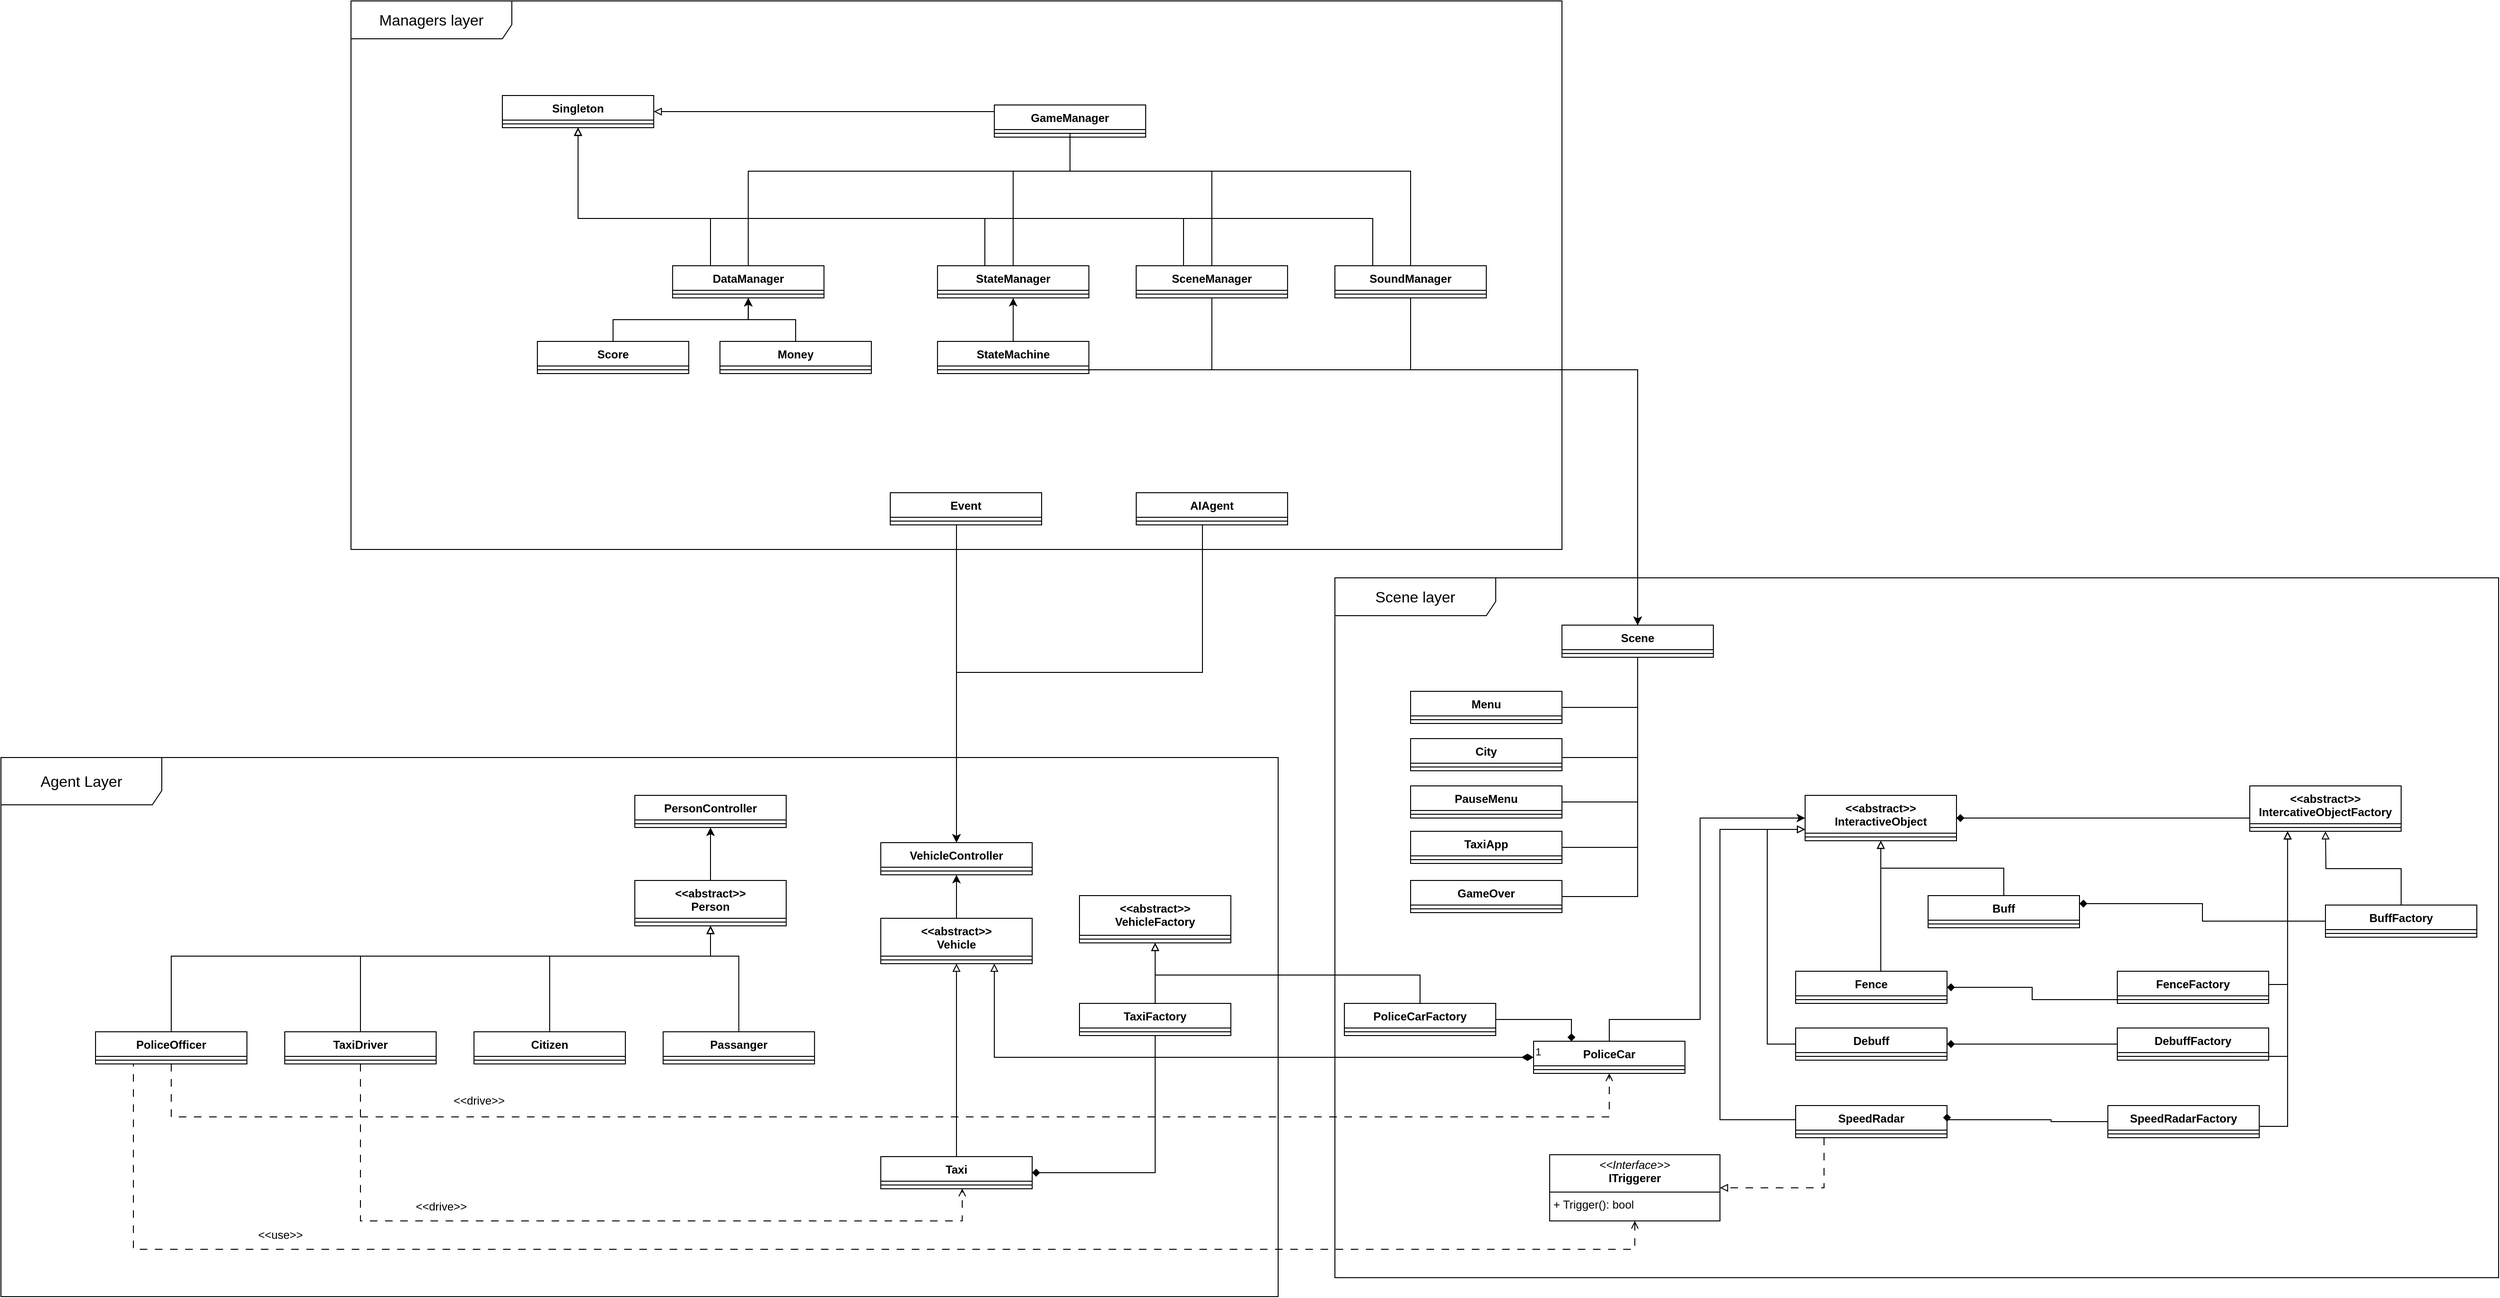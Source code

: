 <mxfile version="24.8.4">
  <diagram name="Página-1" id="sX2INsLQYdRTUH52-1S9">
    <mxGraphModel dx="2937" dy="1819" grid="1" gridSize="10" guides="1" tooltips="1" connect="1" arrows="1" fold="1" page="1" pageScale="1" pageWidth="827" pageHeight="1169" math="0" shadow="0">
      <root>
        <mxCell id="0" />
        <mxCell id="1" parent="0" />
        <mxCell id="YER5WA7dIHrInvIyy_oo-10" style="edgeStyle=orthogonalEdgeStyle;rounded=0;orthogonalLoop=1;jettySize=auto;html=1;entryX=0.5;entryY=1;entryDx=0;entryDy=0;" parent="1" source="YER5WA7dIHrInvIyy_oo-1" target="YER5WA7dIHrInvIyy_oo-6" edge="1">
          <mxGeometry relative="1" as="geometry" />
        </mxCell>
        <mxCell id="YER5WA7dIHrInvIyy_oo-1" value="&lt;div&gt;&amp;lt;&amp;lt;abstract&amp;gt;&amp;gt;&lt;/div&gt;Vehicle" style="swimlane;fontStyle=1;align=center;verticalAlign=top;childLayout=stackLayout;horizontal=1;startSize=40;horizontalStack=0;resizeParent=1;resizeParentMax=0;resizeLast=0;collapsible=1;marginBottom=0;whiteSpace=wrap;html=1;" parent="1" vertex="1">
          <mxGeometry x="-130" y="170" width="160" height="48" as="geometry" />
        </mxCell>
        <mxCell id="YER5WA7dIHrInvIyy_oo-3" value="" style="line;strokeWidth=1;fillColor=none;align=left;verticalAlign=middle;spacingTop=-1;spacingLeft=3;spacingRight=3;rotatable=0;labelPosition=right;points=[];portConstraint=eastwest;strokeColor=inherit;" parent="YER5WA7dIHrInvIyy_oo-1" vertex="1">
          <mxGeometry y="40" width="160" height="8" as="geometry" />
        </mxCell>
        <mxCell id="YER5WA7dIHrInvIyy_oo-6" value="VehicleController" style="swimlane;fontStyle=1;align=center;verticalAlign=top;childLayout=stackLayout;horizontal=1;startSize=26;horizontalStack=0;resizeParent=1;resizeParentMax=0;resizeLast=0;collapsible=1;marginBottom=0;whiteSpace=wrap;html=1;" parent="1" vertex="1">
          <mxGeometry x="-130" y="90" width="160" height="34" as="geometry" />
        </mxCell>
        <mxCell id="YER5WA7dIHrInvIyy_oo-8" value="" style="line;strokeWidth=1;fillColor=none;align=left;verticalAlign=middle;spacingTop=-1;spacingLeft=3;spacingRight=3;rotatable=0;labelPosition=right;points=[];portConstraint=eastwest;strokeColor=inherit;" parent="YER5WA7dIHrInvIyy_oo-6" vertex="1">
          <mxGeometry y="26" width="160" height="8" as="geometry" />
        </mxCell>
        <mxCell id="YER5WA7dIHrInvIyy_oo-94" style="edgeStyle=orthogonalEdgeStyle;rounded=0;orthogonalLoop=1;jettySize=auto;html=1;entryX=0.5;entryY=1;entryDx=0;entryDy=0;endArrow=block;endFill=0;" parent="1" source="YER5WA7dIHrInvIyy_oo-11" target="YER5WA7dIHrInvIyy_oo-1" edge="1">
          <mxGeometry relative="1" as="geometry" />
        </mxCell>
        <mxCell id="YER5WA7dIHrInvIyy_oo-11" value="Taxi" style="swimlane;fontStyle=1;align=center;verticalAlign=top;childLayout=stackLayout;horizontal=1;startSize=26;horizontalStack=0;resizeParent=1;resizeParentMax=0;resizeLast=0;collapsible=1;marginBottom=0;whiteSpace=wrap;html=1;" parent="1" vertex="1">
          <mxGeometry x="-130" y="422" width="160" height="34" as="geometry" />
        </mxCell>
        <mxCell id="YER5WA7dIHrInvIyy_oo-12" value="" style="line;strokeWidth=1;fillColor=none;align=left;verticalAlign=middle;spacingTop=-1;spacingLeft=3;spacingRight=3;rotatable=0;labelPosition=right;points=[];portConstraint=eastwest;strokeColor=inherit;" parent="YER5WA7dIHrInvIyy_oo-11" vertex="1">
          <mxGeometry y="26" width="160" height="8" as="geometry" />
        </mxCell>
        <mxCell id="YER5WA7dIHrInvIyy_oo-29" style="edgeStyle=orthogonalEdgeStyle;rounded=0;orthogonalLoop=1;jettySize=auto;html=1;" parent="1" source="YER5WA7dIHrInvIyy_oo-13" edge="1">
          <mxGeometry relative="1" as="geometry">
            <Array as="points">
              <mxPoint x="736" y="277" />
              <mxPoint x="736" y="64" />
            </Array>
            <mxPoint x="847" y="64" as="targetPoint" />
          </mxGeometry>
        </mxCell>
        <mxCell id="YER5WA7dIHrInvIyy_oo-167" style="edgeStyle=orthogonalEdgeStyle;rounded=0;orthogonalLoop=1;jettySize=auto;html=1;dashed=1;dashPattern=8 8;endArrow=none;endFill=0;entryX=0.25;entryY=1;entryDx=0;entryDy=0;exitX=0.5;exitY=1;exitDx=0;exitDy=0;startArrow=open;startFill=0;" parent="1" source="YER5WA7dIHrInvIyy_oo-165" target="YER5WA7dIHrInvIyy_oo-78" edge="1">
          <mxGeometry relative="1" as="geometry">
            <Array as="points">
              <mxPoint x="667" y="520" />
              <mxPoint x="-920" y="520" />
            </Array>
          </mxGeometry>
        </mxCell>
        <mxCell id="YER5WA7dIHrInvIyy_oo-13" value="PoliceCar" style="swimlane;fontStyle=1;align=center;verticalAlign=top;childLayout=stackLayout;horizontal=1;startSize=26;horizontalStack=0;resizeParent=1;resizeParentMax=0;resizeLast=0;collapsible=1;marginBottom=0;whiteSpace=wrap;html=1;" parent="1" vertex="1">
          <mxGeometry x="560" y="300" width="160" height="34" as="geometry" />
        </mxCell>
        <mxCell id="YER5WA7dIHrInvIyy_oo-14" value="" style="line;strokeWidth=1;fillColor=none;align=left;verticalAlign=middle;spacingTop=-1;spacingLeft=3;spacingRight=3;rotatable=0;labelPosition=right;points=[];portConstraint=eastwest;strokeColor=inherit;" parent="YER5WA7dIHrInvIyy_oo-13" vertex="1">
          <mxGeometry y="26" width="160" height="8" as="geometry" />
        </mxCell>
        <mxCell id="YER5WA7dIHrInvIyy_oo-27" style="edgeStyle=orthogonalEdgeStyle;rounded=0;orthogonalLoop=1;jettySize=auto;html=1;entryX=0.5;entryY=1;entryDx=0;entryDy=0;endArrow=block;endFill=0;" parent="1" source="YER5WA7dIHrInvIyy_oo-17" target="YER5WA7dIHrInvIyy_oo-21" edge="1">
          <mxGeometry relative="1" as="geometry">
            <mxPoint x="757.0" y="180" as="targetPoint" />
            <Array as="points">
              <mxPoint x="927" y="190" />
              <mxPoint x="927" y="190" />
            </Array>
          </mxGeometry>
        </mxCell>
        <mxCell id="YER5WA7dIHrInvIyy_oo-17" value="Fence" style="swimlane;fontStyle=1;align=center;verticalAlign=top;childLayout=stackLayout;horizontal=1;startSize=26;horizontalStack=0;resizeParent=1;resizeParentMax=0;resizeLast=0;collapsible=1;marginBottom=0;whiteSpace=wrap;html=1;" parent="1" vertex="1">
          <mxGeometry x="837" y="226" width="160" height="34" as="geometry" />
        </mxCell>
        <mxCell id="YER5WA7dIHrInvIyy_oo-18" value="" style="line;strokeWidth=1;fillColor=none;align=left;verticalAlign=middle;spacingTop=-1;spacingLeft=3;spacingRight=3;rotatable=0;labelPosition=right;points=[];portConstraint=eastwest;strokeColor=inherit;" parent="YER5WA7dIHrInvIyy_oo-17" vertex="1">
          <mxGeometry y="26" width="160" height="8" as="geometry" />
        </mxCell>
        <mxCell id="YER5WA7dIHrInvIyy_oo-28" style="edgeStyle=orthogonalEdgeStyle;rounded=0;orthogonalLoop=1;jettySize=auto;html=1;endArrow=block;endFill=0;entryX=0;entryY=0.75;entryDx=0;entryDy=0;" parent="1" source="YER5WA7dIHrInvIyy_oo-19" edge="1" target="YER5WA7dIHrInvIyy_oo-21">
          <mxGeometry relative="1" as="geometry">
            <mxPoint x="757" y="186" as="targetPoint" />
            <Array as="points">
              <mxPoint x="807" y="303" />
              <mxPoint x="807" y="76" />
            </Array>
          </mxGeometry>
        </mxCell>
        <mxCell id="YER5WA7dIHrInvIyy_oo-19" value="Debuff" style="swimlane;fontStyle=1;align=center;verticalAlign=top;childLayout=stackLayout;horizontal=1;startSize=26;horizontalStack=0;resizeParent=1;resizeParentMax=0;resizeLast=0;collapsible=1;marginBottom=0;whiteSpace=wrap;html=1;" parent="1" vertex="1">
          <mxGeometry x="837" y="286" width="160" height="34" as="geometry" />
        </mxCell>
        <mxCell id="YER5WA7dIHrInvIyy_oo-20" value="" style="line;strokeWidth=1;fillColor=none;align=left;verticalAlign=middle;spacingTop=-1;spacingLeft=3;spacingRight=3;rotatable=0;labelPosition=right;points=[];portConstraint=eastwest;strokeColor=inherit;" parent="YER5WA7dIHrInvIyy_oo-19" vertex="1">
          <mxGeometry y="26" width="160" height="8" as="geometry" />
        </mxCell>
        <mxCell id="YER5WA7dIHrInvIyy_oo-21" value="&lt;div&gt;&amp;lt;&amp;lt;abstract&amp;gt;&amp;gt;&lt;/div&gt;InteractiveObject" style="swimlane;fontStyle=1;align=center;verticalAlign=top;childLayout=stackLayout;horizontal=1;startSize=40;horizontalStack=0;resizeParent=1;resizeParentMax=0;resizeLast=0;collapsible=1;marginBottom=0;whiteSpace=wrap;html=1;" parent="1" vertex="1">
          <mxGeometry x="847" y="40" width="160" height="48" as="geometry" />
        </mxCell>
        <mxCell id="YER5WA7dIHrInvIyy_oo-22" value="" style="line;strokeWidth=1;fillColor=none;align=left;verticalAlign=middle;spacingTop=-1;spacingLeft=3;spacingRight=3;rotatable=0;labelPosition=right;points=[];portConstraint=eastwest;strokeColor=inherit;" parent="YER5WA7dIHrInvIyy_oo-21" vertex="1">
          <mxGeometry y="40" width="160" height="8" as="geometry" />
        </mxCell>
        <mxCell id="YER5WA7dIHrInvIyy_oo-26" style="edgeStyle=orthogonalEdgeStyle;rounded=0;orthogonalLoop=1;jettySize=auto;html=1;entryX=0.5;entryY=1;entryDx=0;entryDy=0;endArrow=block;endFill=0;" parent="1" source="YER5WA7dIHrInvIyy_oo-23" target="YER5WA7dIHrInvIyy_oo-21" edge="1">
          <mxGeometry relative="1" as="geometry" />
        </mxCell>
        <mxCell id="YER5WA7dIHrInvIyy_oo-23" value="Buff" style="swimlane;fontStyle=1;align=center;verticalAlign=top;childLayout=stackLayout;horizontal=1;startSize=26;horizontalStack=0;resizeParent=1;resizeParentMax=0;resizeLast=0;collapsible=1;marginBottom=0;whiteSpace=wrap;html=1;" parent="1" vertex="1">
          <mxGeometry x="977" y="146" width="160" height="34" as="geometry" />
        </mxCell>
        <mxCell id="YER5WA7dIHrInvIyy_oo-24" value="" style="line;strokeWidth=1;fillColor=none;align=left;verticalAlign=middle;spacingTop=-1;spacingLeft=3;spacingRight=3;rotatable=0;labelPosition=right;points=[];portConstraint=eastwest;strokeColor=inherit;" parent="YER5WA7dIHrInvIyy_oo-23" vertex="1">
          <mxGeometry y="26" width="160" height="8" as="geometry" />
        </mxCell>
        <mxCell id="YER5WA7dIHrInvIyy_oo-34" style="edgeStyle=orthogonalEdgeStyle;rounded=0;orthogonalLoop=1;jettySize=auto;html=1;entryX=0;entryY=0.75;entryDx=0;entryDy=0;endArrow=block;endFill=0;" parent="1" source="YER5WA7dIHrInvIyy_oo-32" target="YER5WA7dIHrInvIyy_oo-21" edge="1">
          <mxGeometry relative="1" as="geometry">
            <Array as="points">
              <mxPoint x="757" y="383" />
              <mxPoint x="757" y="76" />
            </Array>
            <mxPoint x="757.0" y="180" as="targetPoint" />
          </mxGeometry>
        </mxCell>
        <mxCell id="YER5WA7dIHrInvIyy_oo-166" style="edgeStyle=orthogonalEdgeStyle;rounded=0;orthogonalLoop=1;jettySize=auto;html=1;entryX=1;entryY=0.5;entryDx=0;entryDy=0;endArrow=block;endFill=0;dashed=1;dashPattern=8 8;" parent="1" source="YER5WA7dIHrInvIyy_oo-32" target="YER5WA7dIHrInvIyy_oo-165" edge="1">
          <mxGeometry relative="1" as="geometry">
            <Array as="points">
              <mxPoint x="867" y="455" />
            </Array>
          </mxGeometry>
        </mxCell>
        <mxCell id="YER5WA7dIHrInvIyy_oo-32" value="SpeedRadar" style="swimlane;fontStyle=1;align=center;verticalAlign=top;childLayout=stackLayout;horizontal=1;startSize=26;horizontalStack=0;resizeParent=1;resizeParentMax=0;resizeLast=0;collapsible=1;marginBottom=0;whiteSpace=wrap;html=1;" parent="1" vertex="1">
          <mxGeometry x="837" y="368" width="160" height="34" as="geometry" />
        </mxCell>
        <mxCell id="YER5WA7dIHrInvIyy_oo-33" value="" style="line;strokeWidth=1;fillColor=none;align=left;verticalAlign=middle;spacingTop=-1;spacingLeft=3;spacingRight=3;rotatable=0;labelPosition=right;points=[];portConstraint=eastwest;strokeColor=inherit;" parent="YER5WA7dIHrInvIyy_oo-32" vertex="1">
          <mxGeometry y="26" width="160" height="8" as="geometry" />
        </mxCell>
        <mxCell id="YER5WA7dIHrInvIyy_oo-39" value="&lt;div&gt;&amp;lt;&amp;lt;abstract&amp;gt;&amp;gt;&lt;/div&gt;IntercativeObjectFactory" style="swimlane;fontStyle=1;align=center;verticalAlign=top;childLayout=stackLayout;horizontal=1;startSize=40;horizontalStack=0;resizeParent=1;resizeParentMax=0;resizeLast=0;collapsible=1;marginBottom=0;whiteSpace=wrap;html=1;" parent="1" vertex="1">
          <mxGeometry x="1317" y="30" width="160" height="48" as="geometry" />
        </mxCell>
        <mxCell id="YER5WA7dIHrInvIyy_oo-40" value="" style="line;strokeWidth=1;fillColor=none;align=left;verticalAlign=middle;spacingTop=-1;spacingLeft=3;spacingRight=3;rotatable=0;labelPosition=right;points=[];portConstraint=eastwest;strokeColor=inherit;" parent="YER5WA7dIHrInvIyy_oo-39" vertex="1">
          <mxGeometry y="40" width="160" height="8" as="geometry" />
        </mxCell>
        <mxCell id="YER5WA7dIHrInvIyy_oo-57" style="edgeStyle=orthogonalEdgeStyle;rounded=0;orthogonalLoop=1;jettySize=auto;html=1;entryX=0.25;entryY=1;entryDx=0;entryDy=0;endArrow=block;endFill=0;" parent="1" source="YER5WA7dIHrInvIyy_oo-45" target="YER5WA7dIHrInvIyy_oo-39" edge="1">
          <mxGeometry relative="1" as="geometry">
            <Array as="points">
              <mxPoint x="1357" y="240" />
            </Array>
            <mxPoint x="1237" y="224" as="targetPoint" />
          </mxGeometry>
        </mxCell>
        <mxCell id="YER5WA7dIHrInvIyy_oo-45" value="FenceFactory" style="swimlane;fontStyle=1;align=center;verticalAlign=top;childLayout=stackLayout;horizontal=1;startSize=26;horizontalStack=0;resizeParent=1;resizeParentMax=0;resizeLast=0;collapsible=1;marginBottom=0;whiteSpace=wrap;html=1;" parent="1" vertex="1">
          <mxGeometry x="1177" y="226" width="160" height="34" as="geometry" />
        </mxCell>
        <mxCell id="YER5WA7dIHrInvIyy_oo-46" value="" style="line;strokeWidth=1;fillColor=none;align=left;verticalAlign=middle;spacingTop=-1;spacingLeft=3;spacingRight=3;rotatable=0;labelPosition=right;points=[];portConstraint=eastwest;strokeColor=inherit;" parent="YER5WA7dIHrInvIyy_oo-45" vertex="1">
          <mxGeometry y="26" width="160" height="8" as="geometry" />
        </mxCell>
        <mxCell id="YER5WA7dIHrInvIyy_oo-65" style="edgeStyle=orthogonalEdgeStyle;rounded=0;orthogonalLoop=1;jettySize=auto;html=1;entryX=1;entryY=0.5;entryDx=0;entryDy=0;endArrow=diamond;endFill=1;" parent="1" source="YER5WA7dIHrInvIyy_oo-48" target="YER5WA7dIHrInvIyy_oo-19" edge="1">
          <mxGeometry relative="1" as="geometry" />
        </mxCell>
        <mxCell id="YER5WA7dIHrInvIyy_oo-48" value="DebuffFactory" style="swimlane;fontStyle=1;align=center;verticalAlign=top;childLayout=stackLayout;horizontal=1;startSize=26;horizontalStack=0;resizeParent=1;resizeParentMax=0;resizeLast=0;collapsible=1;marginBottom=0;whiteSpace=wrap;html=1;" parent="1" vertex="1">
          <mxGeometry x="1177" y="286" width="160" height="34" as="geometry" />
        </mxCell>
        <mxCell id="YER5WA7dIHrInvIyy_oo-49" value="" style="line;strokeWidth=1;fillColor=none;align=left;verticalAlign=middle;spacingTop=-1;spacingLeft=3;spacingRight=3;rotatable=0;labelPosition=right;points=[];portConstraint=eastwest;strokeColor=inherit;" parent="YER5WA7dIHrInvIyy_oo-48" vertex="1">
          <mxGeometry y="26" width="160" height="8" as="geometry" />
        </mxCell>
        <mxCell id="YER5WA7dIHrInvIyy_oo-50" style="edgeStyle=orthogonalEdgeStyle;rounded=0;orthogonalLoop=1;jettySize=auto;html=1;endArrow=block;endFill=0;" parent="1" source="YER5WA7dIHrInvIyy_oo-51" edge="1">
          <mxGeometry relative="1" as="geometry">
            <mxPoint x="1397" y="78" as="targetPoint" />
          </mxGeometry>
        </mxCell>
        <mxCell id="YER5WA7dIHrInvIyy_oo-67" style="edgeStyle=orthogonalEdgeStyle;rounded=0;orthogonalLoop=1;jettySize=auto;html=1;entryX=1;entryY=0.25;entryDx=0;entryDy=0;endArrow=diamond;endFill=1;" parent="1" source="YER5WA7dIHrInvIyy_oo-51" target="YER5WA7dIHrInvIyy_oo-23" edge="1">
          <mxGeometry relative="1" as="geometry" />
        </mxCell>
        <mxCell id="YER5WA7dIHrInvIyy_oo-51" value="BuffFactory" style="swimlane;fontStyle=1;align=center;verticalAlign=top;childLayout=stackLayout;horizontal=1;startSize=26;horizontalStack=0;resizeParent=1;resizeParentMax=0;resizeLast=0;collapsible=1;marginBottom=0;whiteSpace=wrap;html=1;" parent="1" vertex="1">
          <mxGeometry x="1397" y="156" width="160" height="34" as="geometry" />
        </mxCell>
        <mxCell id="YER5WA7dIHrInvIyy_oo-52" value="" style="line;strokeWidth=1;fillColor=none;align=left;verticalAlign=middle;spacingTop=-1;spacingLeft=3;spacingRight=3;rotatable=0;labelPosition=right;points=[];portConstraint=eastwest;strokeColor=inherit;" parent="YER5WA7dIHrInvIyy_oo-51" vertex="1">
          <mxGeometry y="26" width="160" height="8" as="geometry" />
        </mxCell>
        <mxCell id="YER5WA7dIHrInvIyy_oo-59" style="edgeStyle=orthogonalEdgeStyle;rounded=0;orthogonalLoop=1;jettySize=auto;html=1;endArrow=block;endFill=0;entryX=0.25;entryY=1;entryDx=0;entryDy=0;" parent="1" source="YER5WA7dIHrInvIyy_oo-54" edge="1" target="YER5WA7dIHrInvIyy_oo-39">
          <mxGeometry relative="1" as="geometry">
            <mxPoint x="1237" y="224" as="targetPoint" />
            <Array as="points">
              <mxPoint x="1357" y="390" />
            </Array>
          </mxGeometry>
        </mxCell>
        <mxCell id="YER5WA7dIHrInvIyy_oo-66" style="edgeStyle=orthogonalEdgeStyle;rounded=0;orthogonalLoop=1;jettySize=auto;html=1;entryX=1;entryY=0.5;entryDx=0;entryDy=0;endArrow=diamond;endFill=1;" parent="1" source="YER5WA7dIHrInvIyy_oo-54" target="YER5WA7dIHrInvIyy_oo-32" edge="1">
          <mxGeometry relative="1" as="geometry">
            <Array as="points">
              <mxPoint x="1107" y="385" />
              <mxPoint x="1107" y="383" />
              <mxPoint x="997" y="383" />
            </Array>
          </mxGeometry>
        </mxCell>
        <mxCell id="YER5WA7dIHrInvIyy_oo-54" value="SpeedRadarFactory" style="swimlane;fontStyle=1;align=center;verticalAlign=top;childLayout=stackLayout;horizontal=1;startSize=26;horizontalStack=0;resizeParent=1;resizeParentMax=0;resizeLast=0;collapsible=1;marginBottom=0;whiteSpace=wrap;html=1;" parent="1" vertex="1">
          <mxGeometry x="1167" y="368" width="160" height="34" as="geometry" />
        </mxCell>
        <mxCell id="YER5WA7dIHrInvIyy_oo-55" value="" style="line;strokeWidth=1;fillColor=none;align=left;verticalAlign=middle;spacingTop=-1;spacingLeft=3;spacingRight=3;rotatable=0;labelPosition=right;points=[];portConstraint=eastwest;strokeColor=inherit;" parent="YER5WA7dIHrInvIyy_oo-54" vertex="1">
          <mxGeometry y="26" width="160" height="8" as="geometry" />
        </mxCell>
        <mxCell id="YER5WA7dIHrInvIyy_oo-58" style="edgeStyle=orthogonalEdgeStyle;rounded=0;orthogonalLoop=1;jettySize=auto;html=1;entryX=0.25;entryY=1;entryDx=0;entryDy=0;endArrow=block;endFill=0;" parent="1" source="YER5WA7dIHrInvIyy_oo-49" target="YER5WA7dIHrInvIyy_oo-39" edge="1">
          <mxGeometry relative="1" as="geometry">
            <mxPoint x="1237" y="224" as="targetPoint" />
          </mxGeometry>
        </mxCell>
        <mxCell id="cd9szdN0bI_jMPSoA16H-6" style="edgeStyle=orthogonalEdgeStyle;rounded=0;orthogonalLoop=1;jettySize=auto;html=1;entryX=0.5;entryY=1;entryDx=0;entryDy=0;endArrow=block;endFill=0;" edge="1" parent="1" source="YER5WA7dIHrInvIyy_oo-61" target="cd9szdN0bI_jMPSoA16H-1">
          <mxGeometry relative="1" as="geometry">
            <Array as="points">
              <mxPoint x="440" y="230" />
              <mxPoint x="160" y="230" />
            </Array>
          </mxGeometry>
        </mxCell>
        <mxCell id="cd9szdN0bI_jMPSoA16H-8" style="edgeStyle=orthogonalEdgeStyle;rounded=0;orthogonalLoop=1;jettySize=auto;html=1;exitX=1;exitY=0.5;exitDx=0;exitDy=0;entryX=0.25;entryY=0;entryDx=0;entryDy=0;endArrow=diamond;endFill=1;" edge="1" parent="1" source="YER5WA7dIHrInvIyy_oo-61" target="YER5WA7dIHrInvIyy_oo-13">
          <mxGeometry relative="1" as="geometry" />
        </mxCell>
        <mxCell id="YER5WA7dIHrInvIyy_oo-61" value="PoliceCarFactory" style="swimlane;fontStyle=1;align=center;verticalAlign=top;childLayout=stackLayout;horizontal=1;startSize=26;horizontalStack=0;resizeParent=1;resizeParentMax=0;resizeLast=0;collapsible=1;marginBottom=0;whiteSpace=wrap;html=1;" parent="1" vertex="1">
          <mxGeometry x="360" y="260" width="160" height="34" as="geometry" />
        </mxCell>
        <mxCell id="YER5WA7dIHrInvIyy_oo-62" value="" style="line;strokeWidth=1;fillColor=none;align=left;verticalAlign=middle;spacingTop=-1;spacingLeft=3;spacingRight=3;rotatable=0;labelPosition=right;points=[];portConstraint=eastwest;strokeColor=inherit;" parent="YER5WA7dIHrInvIyy_oo-61" vertex="1">
          <mxGeometry y="26" width="160" height="8" as="geometry" />
        </mxCell>
        <mxCell id="YER5WA7dIHrInvIyy_oo-64" style="edgeStyle=orthogonalEdgeStyle;rounded=0;orthogonalLoop=1;jettySize=auto;html=1;entryX=1;entryY=0.5;entryDx=0;entryDy=0;endArrow=diamond;endFill=1;" parent="1" source="YER5WA7dIHrInvIyy_oo-46" target="YER5WA7dIHrInvIyy_oo-17" edge="1">
          <mxGeometry relative="1" as="geometry" />
        </mxCell>
        <mxCell id="YER5WA7dIHrInvIyy_oo-68" style="edgeStyle=orthogonalEdgeStyle;rounded=0;orthogonalLoop=1;jettySize=auto;html=1;entryX=1;entryY=0.5;entryDx=0;entryDy=0;endArrow=diamond;endFill=1;exitX=0;exitY=0.75;exitDx=0;exitDy=0;" parent="1" source="YER5WA7dIHrInvIyy_oo-39" target="YER5WA7dIHrInvIyy_oo-21" edge="1">
          <mxGeometry relative="1" as="geometry">
            <Array as="points">
              <mxPoint x="1317" y="64" />
            </Array>
          </mxGeometry>
        </mxCell>
        <mxCell id="YER5WA7dIHrInvIyy_oo-69" value="Scene" style="swimlane;fontStyle=1;align=center;verticalAlign=top;childLayout=stackLayout;horizontal=1;startSize=26;horizontalStack=0;resizeParent=1;resizeParentMax=0;resizeLast=0;collapsible=1;marginBottom=0;whiteSpace=wrap;html=1;" parent="1" vertex="1">
          <mxGeometry x="590" y="-140" width="160" height="34" as="geometry" />
        </mxCell>
        <mxCell id="YER5WA7dIHrInvIyy_oo-70" value="" style="line;strokeWidth=1;fillColor=none;align=left;verticalAlign=middle;spacingTop=-1;spacingLeft=3;spacingRight=3;rotatable=0;labelPosition=right;points=[];portConstraint=eastwest;strokeColor=inherit;" parent="YER5WA7dIHrInvIyy_oo-69" vertex="1">
          <mxGeometry y="26" width="160" height="8" as="geometry" />
        </mxCell>
        <mxCell id="YER5WA7dIHrInvIyy_oo-71" style="edgeStyle=orthogonalEdgeStyle;rounded=0;orthogonalLoop=1;jettySize=auto;html=1;entryX=0.5;entryY=1;entryDx=0;entryDy=0;" parent="1" source="YER5WA7dIHrInvIyy_oo-72" target="YER5WA7dIHrInvIyy_oo-74" edge="1">
          <mxGeometry relative="1" as="geometry" />
        </mxCell>
        <mxCell id="YER5WA7dIHrInvIyy_oo-72" value="&lt;div&gt;&amp;lt;&amp;lt;abstract&amp;gt;&amp;gt;&lt;/div&gt;Person" style="swimlane;fontStyle=1;align=center;verticalAlign=top;childLayout=stackLayout;horizontal=1;startSize=40;horizontalStack=0;resizeParent=1;resizeParentMax=0;resizeLast=0;collapsible=1;marginBottom=0;whiteSpace=wrap;html=1;" parent="1" vertex="1">
          <mxGeometry x="-390" y="130" width="160" height="48" as="geometry" />
        </mxCell>
        <mxCell id="YER5WA7dIHrInvIyy_oo-73" value="" style="line;strokeWidth=1;fillColor=none;align=left;verticalAlign=middle;spacingTop=-1;spacingLeft=3;spacingRight=3;rotatable=0;labelPosition=right;points=[];portConstraint=eastwest;strokeColor=inherit;" parent="YER5WA7dIHrInvIyy_oo-72" vertex="1">
          <mxGeometry y="40" width="160" height="8" as="geometry" />
        </mxCell>
        <mxCell id="YER5WA7dIHrInvIyy_oo-74" value="PersonController" style="swimlane;fontStyle=1;align=center;verticalAlign=top;childLayout=stackLayout;horizontal=1;startSize=26;horizontalStack=0;resizeParent=1;resizeParentMax=0;resizeLast=0;collapsible=1;marginBottom=0;whiteSpace=wrap;html=1;" parent="1" vertex="1">
          <mxGeometry x="-390" y="40" width="160" height="34" as="geometry" />
        </mxCell>
        <mxCell id="YER5WA7dIHrInvIyy_oo-75" value="" style="line;strokeWidth=1;fillColor=none;align=left;verticalAlign=middle;spacingTop=-1;spacingLeft=3;spacingRight=3;rotatable=0;labelPosition=right;points=[];portConstraint=eastwest;strokeColor=inherit;" parent="YER5WA7dIHrInvIyy_oo-74" vertex="1">
          <mxGeometry y="26" width="160" height="8" as="geometry" />
        </mxCell>
        <mxCell id="YER5WA7dIHrInvIyy_oo-77" style="edgeStyle=orthogonalEdgeStyle;rounded=0;orthogonalLoop=1;jettySize=auto;html=1;entryX=0.5;entryY=1;entryDx=0;entryDy=0;endArrow=block;endFill=0;" parent="1" source="YER5WA7dIHrInvIyy_oo-78" target="YER5WA7dIHrInvIyy_oo-72" edge="1">
          <mxGeometry relative="1" as="geometry">
            <Array as="points">
              <mxPoint x="-880" y="210" />
              <mxPoint x="-310" y="210" />
            </Array>
          </mxGeometry>
        </mxCell>
        <mxCell id="YER5WA7dIHrInvIyy_oo-91" style="edgeStyle=orthogonalEdgeStyle;rounded=0;orthogonalLoop=1;jettySize=auto;html=1;entryX=0.5;entryY=1;entryDx=0;entryDy=0;dashed=1;dashPattern=8 8;endArrow=open;endFill=0;" parent="1" source="YER5WA7dIHrInvIyy_oo-78" target="YER5WA7dIHrInvIyy_oo-13" edge="1">
          <mxGeometry relative="1" as="geometry">
            <Array as="points">
              <mxPoint x="-710" y="380" />
              <mxPoint x="500" y="380" />
            </Array>
          </mxGeometry>
        </mxCell>
        <mxCell id="YER5WA7dIHrInvIyy_oo-78" value="PoliceOfficer" style="swimlane;fontStyle=1;align=center;verticalAlign=top;childLayout=stackLayout;horizontal=1;startSize=26;horizontalStack=0;resizeParent=1;resizeParentMax=0;resizeLast=0;collapsible=1;marginBottom=0;whiteSpace=wrap;html=1;" parent="1" vertex="1">
          <mxGeometry x="-960" y="290" width="160" height="34" as="geometry" />
        </mxCell>
        <mxCell id="YER5WA7dIHrInvIyy_oo-79" value="" style="line;strokeWidth=1;fillColor=none;align=left;verticalAlign=middle;spacingTop=-1;spacingLeft=3;spacingRight=3;rotatable=0;labelPosition=right;points=[];portConstraint=eastwest;strokeColor=inherit;" parent="YER5WA7dIHrInvIyy_oo-78" vertex="1">
          <mxGeometry y="26" width="160" height="8" as="geometry" />
        </mxCell>
        <mxCell id="YER5WA7dIHrInvIyy_oo-86" style="edgeStyle=orthogonalEdgeStyle;rounded=0;orthogonalLoop=1;jettySize=auto;html=1;entryX=0.5;entryY=1;entryDx=0;entryDy=0;endArrow=block;endFill=0;" parent="1" source="YER5WA7dIHrInvIyy_oo-80" target="YER5WA7dIHrInvIyy_oo-72" edge="1">
          <mxGeometry relative="1" as="geometry">
            <Array as="points">
              <mxPoint x="-680" y="210" />
              <mxPoint x="-310" y="210" />
            </Array>
          </mxGeometry>
        </mxCell>
        <mxCell id="YER5WA7dIHrInvIyy_oo-80" value="TaxiDriver" style="swimlane;fontStyle=1;align=center;verticalAlign=top;childLayout=stackLayout;horizontal=1;startSize=26;horizontalStack=0;resizeParent=1;resizeParentMax=0;resizeLast=0;collapsible=1;marginBottom=0;whiteSpace=wrap;html=1;" parent="1" vertex="1">
          <mxGeometry x="-760" y="290" width="160" height="34" as="geometry" />
        </mxCell>
        <mxCell id="YER5WA7dIHrInvIyy_oo-81" value="" style="line;strokeWidth=1;fillColor=none;align=left;verticalAlign=middle;spacingTop=-1;spacingLeft=3;spacingRight=3;rotatable=0;labelPosition=right;points=[];portConstraint=eastwest;strokeColor=inherit;" parent="YER5WA7dIHrInvIyy_oo-80" vertex="1">
          <mxGeometry y="26" width="160" height="8" as="geometry" />
        </mxCell>
        <mxCell id="YER5WA7dIHrInvIyy_oo-87" style="edgeStyle=orthogonalEdgeStyle;rounded=0;orthogonalLoop=1;jettySize=auto;html=1;entryX=0.5;entryY=1;entryDx=0;entryDy=0;endArrow=block;endFill=0;" parent="1" source="YER5WA7dIHrInvIyy_oo-82" target="YER5WA7dIHrInvIyy_oo-72" edge="1">
          <mxGeometry relative="1" as="geometry">
            <mxPoint x="-330" y="210" as="targetPoint" />
            <Array as="points">
              <mxPoint x="-480" y="210" />
              <mxPoint x="-310" y="210" />
            </Array>
          </mxGeometry>
        </mxCell>
        <mxCell id="YER5WA7dIHrInvIyy_oo-82" value="Citizen" style="swimlane;fontStyle=1;align=center;verticalAlign=top;childLayout=stackLayout;horizontal=1;startSize=26;horizontalStack=0;resizeParent=1;resizeParentMax=0;resizeLast=0;collapsible=1;marginBottom=0;whiteSpace=wrap;html=1;" parent="1" vertex="1">
          <mxGeometry x="-560" y="290" width="160" height="34" as="geometry" />
        </mxCell>
        <mxCell id="YER5WA7dIHrInvIyy_oo-83" value="" style="line;strokeWidth=1;fillColor=none;align=left;verticalAlign=middle;spacingTop=-1;spacingLeft=3;spacingRight=3;rotatable=0;labelPosition=right;points=[];portConstraint=eastwest;strokeColor=inherit;" parent="YER5WA7dIHrInvIyy_oo-82" vertex="1">
          <mxGeometry y="26" width="160" height="8" as="geometry" />
        </mxCell>
        <mxCell id="YER5WA7dIHrInvIyy_oo-159" style="edgeStyle=orthogonalEdgeStyle;rounded=0;orthogonalLoop=1;jettySize=auto;html=1;entryX=0.5;entryY=1;entryDx=0;entryDy=0;endArrow=block;endFill=0;" parent="1" source="YER5WA7dIHrInvIyy_oo-84" target="YER5WA7dIHrInvIyy_oo-72" edge="1">
          <mxGeometry relative="1" as="geometry">
            <Array as="points">
              <mxPoint x="-280" y="210" />
              <mxPoint x="-310" y="210" />
            </Array>
          </mxGeometry>
        </mxCell>
        <mxCell id="YER5WA7dIHrInvIyy_oo-84" value="Passanger&lt;div&gt;&lt;br&gt;&lt;/div&gt;" style="swimlane;fontStyle=1;align=center;verticalAlign=top;childLayout=stackLayout;horizontal=1;startSize=26;horizontalStack=0;resizeParent=1;resizeParentMax=0;resizeLast=0;collapsible=1;marginBottom=0;whiteSpace=wrap;html=1;" parent="1" vertex="1">
          <mxGeometry x="-360.06" y="290" width="160" height="34" as="geometry" />
        </mxCell>
        <mxCell id="YER5WA7dIHrInvIyy_oo-85" value="" style="line;strokeWidth=1;fillColor=none;align=left;verticalAlign=middle;spacingTop=-1;spacingLeft=3;spacingRight=3;rotatable=0;labelPosition=right;points=[];portConstraint=eastwest;strokeColor=inherit;" parent="YER5WA7dIHrInvIyy_oo-84" vertex="1">
          <mxGeometry y="26" width="160" height="8" as="geometry" />
        </mxCell>
        <mxCell id="YER5WA7dIHrInvIyy_oo-88" style="edgeStyle=orthogonalEdgeStyle;rounded=0;orthogonalLoop=1;jettySize=auto;html=1;entryX=0.538;entryY=0.982;entryDx=0;entryDy=0;entryPerimeter=0;dashed=1;dashPattern=8 8;endArrow=open;endFill=0;" parent="1" source="YER5WA7dIHrInvIyy_oo-80" target="YER5WA7dIHrInvIyy_oo-12" edge="1">
          <mxGeometry relative="1" as="geometry">
            <Array as="points">
              <mxPoint x="-680" y="490" />
              <mxPoint x="-44" y="490" />
            </Array>
          </mxGeometry>
        </mxCell>
        <mxCell id="YER5WA7dIHrInvIyy_oo-89" value="&amp;lt;&amp;lt;drive&amp;gt;&amp;gt;" style="text;html=1;align=center;verticalAlign=middle;resizable=0;points=[];autosize=1;strokeColor=none;fillColor=none;" parent="1" vertex="1">
          <mxGeometry x="-595" y="348" width="80" height="30" as="geometry" />
        </mxCell>
        <mxCell id="YER5WA7dIHrInvIyy_oo-90" value="&amp;lt;&amp;lt;drive&amp;gt;&amp;gt;" style="text;html=1;align=center;verticalAlign=middle;resizable=0;points=[];autosize=1;strokeColor=none;fillColor=none;" parent="1" vertex="1">
          <mxGeometry x="-635" y="460" width="80" height="30" as="geometry" />
        </mxCell>
        <mxCell id="YER5WA7dIHrInvIyy_oo-98" value="&lt;font style=&quot;font-size: 16px;&quot;&gt;Scene layer&lt;/font&gt;" style="shape=umlFrame;whiteSpace=wrap;html=1;pointerEvents=0;width=170;height=40;" parent="1" vertex="1">
          <mxGeometry x="350" y="-190" width="1230" height="740" as="geometry" />
        </mxCell>
        <mxCell id="YER5WA7dIHrInvIyy_oo-99" value="&lt;font style=&quot;font-size: 16px;&quot;&gt;Agent Layer&lt;/font&gt;" style="shape=umlFrame;whiteSpace=wrap;html=1;pointerEvents=0;width=170;height=50;" parent="1" vertex="1">
          <mxGeometry x="-1060" width="1350" height="570" as="geometry" />
        </mxCell>
        <mxCell id="YER5WA7dIHrInvIyy_oo-111" style="edgeStyle=orthogonalEdgeStyle;rounded=0;orthogonalLoop=1;jettySize=auto;html=1;entryX=0.5;entryY=1;entryDx=0;entryDy=0;" parent="1" source="YER5WA7dIHrInvIyy_oo-104" target="YER5WA7dIHrInvIyy_oo-108" edge="1">
          <mxGeometry relative="1" as="geometry" />
        </mxCell>
        <mxCell id="YER5WA7dIHrInvIyy_oo-112" style="edgeStyle=orthogonalEdgeStyle;rounded=0;orthogonalLoop=1;jettySize=auto;html=1;entryX=0.5;entryY=0;entryDx=0;entryDy=0;" parent="1" source="YER5WA7dIHrInvIyy_oo-104" target="YER5WA7dIHrInvIyy_oo-69" edge="1">
          <mxGeometry relative="1" as="geometry">
            <Array as="points">
              <mxPoint x="670" y="-410" />
            </Array>
          </mxGeometry>
        </mxCell>
        <mxCell id="YER5WA7dIHrInvIyy_oo-104" value="StateMachine" style="swimlane;fontStyle=1;align=center;verticalAlign=top;childLayout=stackLayout;horizontal=1;startSize=26;horizontalStack=0;resizeParent=1;resizeParentMax=0;resizeLast=0;collapsible=1;marginBottom=0;whiteSpace=wrap;html=1;" parent="1" vertex="1">
          <mxGeometry x="-70.06" y="-440" width="160" height="34" as="geometry" />
        </mxCell>
        <mxCell id="YER5WA7dIHrInvIyy_oo-105" value="" style="line;strokeWidth=1;fillColor=none;align=left;verticalAlign=middle;spacingTop=-1;spacingLeft=3;spacingRight=3;rotatable=0;labelPosition=right;points=[];portConstraint=eastwest;strokeColor=inherit;" parent="YER5WA7dIHrInvIyy_oo-104" vertex="1">
          <mxGeometry y="26" width="160" height="8" as="geometry" />
        </mxCell>
        <mxCell id="YER5WA7dIHrInvIyy_oo-106" value="Singleton" style="swimlane;fontStyle=1;align=center;verticalAlign=top;childLayout=stackLayout;horizontal=1;startSize=26;horizontalStack=0;resizeParent=1;resizeParentMax=0;resizeLast=0;collapsible=1;marginBottom=0;whiteSpace=wrap;html=1;" parent="1" vertex="1">
          <mxGeometry x="-530" y="-700" width="160" height="34" as="geometry" />
        </mxCell>
        <mxCell id="YER5WA7dIHrInvIyy_oo-107" value="" style="line;strokeWidth=1;fillColor=none;align=left;verticalAlign=middle;spacingTop=-1;spacingLeft=3;spacingRight=3;rotatable=0;labelPosition=right;points=[];portConstraint=eastwest;strokeColor=inherit;" parent="YER5WA7dIHrInvIyy_oo-106" vertex="1">
          <mxGeometry y="26" width="160" height="8" as="geometry" />
        </mxCell>
        <mxCell id="YER5WA7dIHrInvIyy_oo-149" style="edgeStyle=orthogonalEdgeStyle;rounded=0;orthogonalLoop=1;jettySize=auto;html=1;entryX=0.5;entryY=1;entryDx=0;entryDy=0;endArrow=none;endFill=0;" parent="1" source="YER5WA7dIHrInvIyy_oo-108" target="YER5WA7dIHrInvIyy_oo-115" edge="1">
          <mxGeometry relative="1" as="geometry">
            <Array as="points">
              <mxPoint x="10" y="-620" />
              <mxPoint x="70" y="-620" />
            </Array>
          </mxGeometry>
        </mxCell>
        <mxCell id="YER5WA7dIHrInvIyy_oo-155" style="edgeStyle=orthogonalEdgeStyle;rounded=0;orthogonalLoop=1;jettySize=auto;html=1;entryX=0.5;entryY=1;entryDx=0;entryDy=0;endArrow=block;endFill=0;" parent="1" source="YER5WA7dIHrInvIyy_oo-108" target="YER5WA7dIHrInvIyy_oo-106" edge="1">
          <mxGeometry relative="1" as="geometry">
            <Array as="points">
              <mxPoint x="-20" y="-570" />
              <mxPoint x="-450" y="-570" />
            </Array>
          </mxGeometry>
        </mxCell>
        <mxCell id="YER5WA7dIHrInvIyy_oo-108" value="StateManager" style="swimlane;fontStyle=1;align=center;verticalAlign=top;childLayout=stackLayout;horizontal=1;startSize=26;horizontalStack=0;resizeParent=1;resizeParentMax=0;resizeLast=0;collapsible=1;marginBottom=0;whiteSpace=wrap;html=1;" parent="1" vertex="1">
          <mxGeometry x="-70.06" y="-520" width="160" height="34" as="geometry" />
        </mxCell>
        <mxCell id="YER5WA7dIHrInvIyy_oo-109" value="" style="line;strokeWidth=1;fillColor=none;align=left;verticalAlign=middle;spacingTop=-1;spacingLeft=3;spacingRight=3;rotatable=0;labelPosition=right;points=[];portConstraint=eastwest;strokeColor=inherit;" parent="YER5WA7dIHrInvIyy_oo-108" vertex="1">
          <mxGeometry y="26" width="160" height="8" as="geometry" />
        </mxCell>
        <mxCell id="YER5WA7dIHrInvIyy_oo-147" style="edgeStyle=orthogonalEdgeStyle;rounded=0;orthogonalLoop=1;jettySize=auto;html=1;entryX=0.5;entryY=1;entryDx=0;entryDy=0;endArrow=none;endFill=0;" parent="1" source="YER5WA7dIHrInvIyy_oo-113" target="YER5WA7dIHrInvIyy_oo-115" edge="1">
          <mxGeometry relative="1" as="geometry">
            <Array as="points">
              <mxPoint x="-270" y="-620" />
              <mxPoint x="70" y="-620" />
            </Array>
          </mxGeometry>
        </mxCell>
        <mxCell id="YER5WA7dIHrInvIyy_oo-153" style="edgeStyle=orthogonalEdgeStyle;rounded=0;orthogonalLoop=1;jettySize=auto;html=1;entryX=0.5;entryY=1;entryDx=0;entryDy=0;endArrow=block;endFill=0;" parent="1" source="YER5WA7dIHrInvIyy_oo-113" target="YER5WA7dIHrInvIyy_oo-106" edge="1">
          <mxGeometry relative="1" as="geometry">
            <Array as="points">
              <mxPoint x="-310" y="-570" />
              <mxPoint x="-450" y="-570" />
            </Array>
          </mxGeometry>
        </mxCell>
        <mxCell id="YER5WA7dIHrInvIyy_oo-113" value="DataManager" style="swimlane;fontStyle=1;align=center;verticalAlign=top;childLayout=stackLayout;horizontal=1;startSize=26;horizontalStack=0;resizeParent=1;resizeParentMax=0;resizeLast=0;collapsible=1;marginBottom=0;whiteSpace=wrap;html=1;" parent="1" vertex="1">
          <mxGeometry x="-350.06" y="-520" width="160" height="34" as="geometry" />
        </mxCell>
        <mxCell id="YER5WA7dIHrInvIyy_oo-114" value="" style="line;strokeWidth=1;fillColor=none;align=left;verticalAlign=middle;spacingTop=-1;spacingLeft=3;spacingRight=3;rotatable=0;labelPosition=right;points=[];portConstraint=eastwest;strokeColor=inherit;" parent="YER5WA7dIHrInvIyy_oo-113" vertex="1">
          <mxGeometry y="26" width="160" height="8" as="geometry" />
        </mxCell>
        <mxCell id="YER5WA7dIHrInvIyy_oo-154" style="edgeStyle=orthogonalEdgeStyle;rounded=0;orthogonalLoop=1;jettySize=auto;html=1;entryX=1;entryY=0.5;entryDx=0;entryDy=0;endArrow=block;endFill=0;" parent="1" source="YER5WA7dIHrInvIyy_oo-115" target="YER5WA7dIHrInvIyy_oo-106" edge="1">
          <mxGeometry relative="1" as="geometry">
            <Array as="points">
              <mxPoint x="-190" y="-683" />
              <mxPoint x="-190" y="-683" />
            </Array>
          </mxGeometry>
        </mxCell>
        <mxCell id="YER5WA7dIHrInvIyy_oo-115" value="GameManager" style="swimlane;fontStyle=1;align=center;verticalAlign=top;childLayout=stackLayout;horizontal=1;startSize=26;horizontalStack=0;resizeParent=1;resizeParentMax=0;resizeLast=0;collapsible=1;marginBottom=0;whiteSpace=wrap;html=1;" parent="1" vertex="1">
          <mxGeometry x="-10" y="-690" width="160" height="34" as="geometry" />
        </mxCell>
        <mxCell id="YER5WA7dIHrInvIyy_oo-116" value="" style="line;strokeWidth=1;fillColor=none;align=left;verticalAlign=middle;spacingTop=-1;spacingLeft=3;spacingRight=3;rotatable=0;labelPosition=right;points=[];portConstraint=eastwest;strokeColor=inherit;" parent="YER5WA7dIHrInvIyy_oo-115" vertex="1">
          <mxGeometry y="26" width="160" height="8" as="geometry" />
        </mxCell>
        <mxCell id="YER5WA7dIHrInvIyy_oo-122" style="edgeStyle=orthogonalEdgeStyle;rounded=0;orthogonalLoop=1;jettySize=auto;html=1;entryX=0.5;entryY=1;entryDx=0;entryDy=0;" parent="1" source="YER5WA7dIHrInvIyy_oo-120" target="YER5WA7dIHrInvIyy_oo-113" edge="1">
          <mxGeometry relative="1" as="geometry">
            <mxPoint x="-370.001" y="-440.0" as="sourcePoint" />
          </mxGeometry>
        </mxCell>
        <mxCell id="YER5WA7dIHrInvIyy_oo-120" value="Score" style="swimlane;fontStyle=1;align=center;verticalAlign=top;childLayout=stackLayout;horizontal=1;startSize=26;horizontalStack=0;resizeParent=1;resizeParentMax=0;resizeLast=0;collapsible=1;marginBottom=0;whiteSpace=wrap;html=1;" parent="1" vertex="1">
          <mxGeometry x="-493" y="-440" width="160" height="34" as="geometry" />
        </mxCell>
        <mxCell id="YER5WA7dIHrInvIyy_oo-121" value="" style="line;strokeWidth=1;fillColor=none;align=left;verticalAlign=middle;spacingTop=-1;spacingLeft=3;spacingRight=3;rotatable=0;labelPosition=right;points=[];portConstraint=eastwest;strokeColor=inherit;" parent="YER5WA7dIHrInvIyy_oo-120" vertex="1">
          <mxGeometry y="26" width="160" height="8" as="geometry" />
        </mxCell>
        <mxCell id="YER5WA7dIHrInvIyy_oo-131" style="edgeStyle=orthogonalEdgeStyle;rounded=0;orthogonalLoop=1;jettySize=auto;html=1;entryX=0.5;entryY=0;entryDx=0;entryDy=0;" parent="1" source="YER5WA7dIHrInvIyy_oo-124" target="YER5WA7dIHrInvIyy_oo-6" edge="1">
          <mxGeometry relative="1" as="geometry">
            <Array as="points">
              <mxPoint x="-50" y="-80" />
              <mxPoint x="-50" y="-80" />
            </Array>
          </mxGeometry>
        </mxCell>
        <mxCell id="YER5WA7dIHrInvIyy_oo-124" value="Event" style="swimlane;fontStyle=1;align=center;verticalAlign=top;childLayout=stackLayout;horizontal=1;startSize=26;horizontalStack=0;resizeParent=1;resizeParentMax=0;resizeLast=0;collapsible=1;marginBottom=0;whiteSpace=wrap;html=1;" parent="1" vertex="1">
          <mxGeometry x="-120" y="-280" width="160" height="34" as="geometry" />
        </mxCell>
        <mxCell id="YER5WA7dIHrInvIyy_oo-125" value="" style="line;strokeWidth=1;fillColor=none;align=left;verticalAlign=middle;spacingTop=-1;spacingLeft=3;spacingRight=3;rotatable=0;labelPosition=right;points=[];portConstraint=eastwest;strokeColor=inherit;" parent="YER5WA7dIHrInvIyy_oo-124" vertex="1">
          <mxGeometry y="26" width="160" height="8" as="geometry" />
        </mxCell>
        <mxCell id="YER5WA7dIHrInvIyy_oo-132" style="edgeStyle=orthogonalEdgeStyle;rounded=0;orthogonalLoop=1;jettySize=auto;html=1;entryX=0.5;entryY=0;entryDx=0;entryDy=0;" parent="1" source="YER5WA7dIHrInvIyy_oo-126" target="YER5WA7dIHrInvIyy_oo-6" edge="1">
          <mxGeometry relative="1" as="geometry">
            <Array as="points">
              <mxPoint x="210" y="-90" />
              <mxPoint x="-50" y="-90" />
            </Array>
          </mxGeometry>
        </mxCell>
        <mxCell id="YER5WA7dIHrInvIyy_oo-126" value="AIAgent" style="swimlane;fontStyle=1;align=center;verticalAlign=top;childLayout=stackLayout;horizontal=1;startSize=26;horizontalStack=0;resizeParent=1;resizeParentMax=0;resizeLast=0;collapsible=1;marginBottom=0;whiteSpace=wrap;html=1;" parent="1" vertex="1">
          <mxGeometry x="140" y="-280" width="160" height="34" as="geometry" />
        </mxCell>
        <mxCell id="YER5WA7dIHrInvIyy_oo-127" value="" style="line;strokeWidth=1;fillColor=none;align=left;verticalAlign=middle;spacingTop=-1;spacingLeft=3;spacingRight=3;rotatable=0;labelPosition=right;points=[];portConstraint=eastwest;strokeColor=inherit;" parent="YER5WA7dIHrInvIyy_oo-126" vertex="1">
          <mxGeometry y="26" width="160" height="8" as="geometry" />
        </mxCell>
        <mxCell id="YER5WA7dIHrInvIyy_oo-128" value="&lt;font style=&quot;font-size: 16px;&quot;&gt;Managers layer&lt;/font&gt;" style="shape=umlFrame;whiteSpace=wrap;html=1;pointerEvents=0;width=170;height=40;" parent="1" vertex="1">
          <mxGeometry x="-690" y="-800" width="1280" height="580" as="geometry" />
        </mxCell>
        <mxCell id="YER5WA7dIHrInvIyy_oo-136" style="edgeStyle=orthogonalEdgeStyle;rounded=0;orthogonalLoop=1;jettySize=auto;html=1;entryX=0.5;entryY=1;entryDx=0;entryDy=0;" parent="1" source="YER5WA7dIHrInvIyy_oo-134" target="YER5WA7dIHrInvIyy_oo-113" edge="1">
          <mxGeometry relative="1" as="geometry" />
        </mxCell>
        <mxCell id="YER5WA7dIHrInvIyy_oo-134" value="Money" style="swimlane;fontStyle=1;align=center;verticalAlign=top;childLayout=stackLayout;horizontal=1;startSize=26;horizontalStack=0;resizeParent=1;resizeParentMax=0;resizeLast=0;collapsible=1;marginBottom=0;whiteSpace=wrap;html=1;" parent="1" vertex="1">
          <mxGeometry x="-300" y="-440" width="160" height="34" as="geometry" />
        </mxCell>
        <mxCell id="YER5WA7dIHrInvIyy_oo-135" value="" style="line;strokeWidth=1;fillColor=none;align=left;verticalAlign=middle;spacingTop=-1;spacingLeft=3;spacingRight=3;rotatable=0;labelPosition=right;points=[];portConstraint=eastwest;strokeColor=inherit;" parent="YER5WA7dIHrInvIyy_oo-134" vertex="1">
          <mxGeometry y="26" width="160" height="8" as="geometry" />
        </mxCell>
        <mxCell id="YER5WA7dIHrInvIyy_oo-142" style="edgeStyle=orthogonalEdgeStyle;rounded=0;orthogonalLoop=1;jettySize=auto;html=1;exitX=0.5;exitY=1;exitDx=0;exitDy=0;entryX=0.5;entryY=0;entryDx=0;entryDy=0;" parent="1" source="YER5WA7dIHrInvIyy_oo-138" target="YER5WA7dIHrInvIyy_oo-69" edge="1">
          <mxGeometry relative="1" as="geometry">
            <mxPoint x="770" y="-92.549" as="targetPoint" />
            <Array as="points">
              <mxPoint x="220" y="-410" />
              <mxPoint x="670" y="-410" />
            </Array>
          </mxGeometry>
        </mxCell>
        <mxCell id="YER5WA7dIHrInvIyy_oo-151" style="edgeStyle=orthogonalEdgeStyle;rounded=0;orthogonalLoop=1;jettySize=auto;html=1;entryX=0.5;entryY=1;entryDx=0;entryDy=0;endArrow=none;endFill=0;" parent="1" source="YER5WA7dIHrInvIyy_oo-138" target="YER5WA7dIHrInvIyy_oo-115" edge="1">
          <mxGeometry relative="1" as="geometry">
            <Array as="points">
              <mxPoint x="220" y="-620" />
              <mxPoint x="70" y="-620" />
            </Array>
          </mxGeometry>
        </mxCell>
        <mxCell id="YER5WA7dIHrInvIyy_oo-157" style="edgeStyle=orthogonalEdgeStyle;rounded=0;orthogonalLoop=1;jettySize=auto;html=1;endArrow=block;endFill=0;" parent="1" source="YER5WA7dIHrInvIyy_oo-138" edge="1">
          <mxGeometry relative="1" as="geometry">
            <mxPoint x="-450" y="-666" as="targetPoint" />
            <Array as="points">
              <mxPoint x="190" y="-570" />
              <mxPoint x="-450" y="-570" />
            </Array>
          </mxGeometry>
        </mxCell>
        <mxCell id="YER5WA7dIHrInvIyy_oo-138" value="SceneManager" style="swimlane;fontStyle=1;align=center;verticalAlign=top;childLayout=stackLayout;horizontal=1;startSize=26;horizontalStack=0;resizeParent=1;resizeParentMax=0;resizeLast=0;collapsible=1;marginBottom=0;whiteSpace=wrap;html=1;" parent="1" vertex="1">
          <mxGeometry x="139.94" y="-520" width="160" height="34" as="geometry" />
        </mxCell>
        <mxCell id="YER5WA7dIHrInvIyy_oo-139" value="" style="line;strokeWidth=1;fillColor=none;align=left;verticalAlign=middle;spacingTop=-1;spacingLeft=3;spacingRight=3;rotatable=0;labelPosition=right;points=[];portConstraint=eastwest;strokeColor=inherit;" parent="YER5WA7dIHrInvIyy_oo-138" vertex="1">
          <mxGeometry y="26" width="160" height="8" as="geometry" />
        </mxCell>
        <mxCell id="YER5WA7dIHrInvIyy_oo-143" style="edgeStyle=orthogonalEdgeStyle;rounded=0;orthogonalLoop=1;jettySize=auto;html=1;entryX=0.5;entryY=0;entryDx=0;entryDy=0;" parent="1" source="YER5WA7dIHrInvIyy_oo-140" target="YER5WA7dIHrInvIyy_oo-69" edge="1">
          <mxGeometry relative="1" as="geometry">
            <Array as="points">
              <mxPoint x="430" y="-410" />
              <mxPoint x="670" y="-410" />
            </Array>
          </mxGeometry>
        </mxCell>
        <mxCell id="YER5WA7dIHrInvIyy_oo-158" style="edgeStyle=orthogonalEdgeStyle;rounded=0;orthogonalLoop=1;jettySize=auto;html=1;entryX=0.5;entryY=1;entryDx=0;entryDy=0;endArrow=block;endFill=0;" parent="1" source="YER5WA7dIHrInvIyy_oo-140" target="YER5WA7dIHrInvIyy_oo-106" edge="1">
          <mxGeometry relative="1" as="geometry">
            <Array as="points">
              <mxPoint x="390" y="-570" />
              <mxPoint x="-450" y="-570" />
            </Array>
          </mxGeometry>
        </mxCell>
        <mxCell id="YER5WA7dIHrInvIyy_oo-140" value="SoundManager" style="swimlane;fontStyle=1;align=center;verticalAlign=top;childLayout=stackLayout;horizontal=1;startSize=26;horizontalStack=0;resizeParent=1;resizeParentMax=0;resizeLast=0;collapsible=1;marginBottom=0;whiteSpace=wrap;html=1;" parent="1" vertex="1">
          <mxGeometry x="350" y="-520" width="160" height="34" as="geometry" />
        </mxCell>
        <mxCell id="YER5WA7dIHrInvIyy_oo-141" value="" style="line;strokeWidth=1;fillColor=none;align=left;verticalAlign=middle;spacingTop=-1;spacingLeft=3;spacingRight=3;rotatable=0;labelPosition=right;points=[];portConstraint=eastwest;strokeColor=inherit;" parent="YER5WA7dIHrInvIyy_oo-140" vertex="1">
          <mxGeometry y="26" width="160" height="8" as="geometry" />
        </mxCell>
        <mxCell id="YER5WA7dIHrInvIyy_oo-152" style="edgeStyle=orthogonalEdgeStyle;rounded=0;orthogonalLoop=1;jettySize=auto;html=1;entryX=0.5;entryY=0.5;entryDx=0;entryDy=0;entryPerimeter=0;endArrow=none;endFill=0;" parent="1" source="YER5WA7dIHrInvIyy_oo-140" target="YER5WA7dIHrInvIyy_oo-116" edge="1">
          <mxGeometry relative="1" as="geometry">
            <Array as="points">
              <mxPoint x="430" y="-620" />
              <mxPoint x="70" y="-620" />
            </Array>
          </mxGeometry>
        </mxCell>
        <mxCell id="cd9szdN0bI_jMPSoA16H-26" style="edgeStyle=orthogonalEdgeStyle;rounded=0;orthogonalLoop=1;jettySize=auto;html=1;entryX=0.5;entryY=1;entryDx=0;entryDy=0;endArrow=none;endFill=0;" edge="1" parent="1" source="YER5WA7dIHrInvIyy_oo-160" target="YER5WA7dIHrInvIyy_oo-69">
          <mxGeometry relative="1" as="geometry">
            <Array as="points">
              <mxPoint x="670" y="95" />
            </Array>
          </mxGeometry>
        </mxCell>
        <mxCell id="YER5WA7dIHrInvIyy_oo-160" value="TaxiApp" style="swimlane;fontStyle=1;align=center;verticalAlign=top;childLayout=stackLayout;horizontal=1;startSize=26;horizontalStack=0;resizeParent=1;resizeParentMax=0;resizeLast=0;collapsible=1;marginBottom=0;whiteSpace=wrap;html=1;" parent="1" vertex="1">
          <mxGeometry x="430" y="78" width="160" height="34" as="geometry" />
        </mxCell>
        <mxCell id="YER5WA7dIHrInvIyy_oo-161" value="" style="line;strokeWidth=1;fillColor=none;align=left;verticalAlign=middle;spacingTop=-1;spacingLeft=3;spacingRight=3;rotatable=0;labelPosition=right;points=[];portConstraint=eastwest;strokeColor=inherit;" parent="YER5WA7dIHrInvIyy_oo-160" vertex="1">
          <mxGeometry y="26" width="160" height="8" as="geometry" />
        </mxCell>
        <mxCell id="YER5WA7dIHrInvIyy_oo-165" value="&lt;p style=&quot;margin:0px;margin-top:4px;text-align:center;&quot;&gt;&lt;i&gt;&amp;lt;&amp;lt;Interface&amp;gt;&amp;gt;&lt;/i&gt;&lt;br&gt;&lt;b&gt;ITriggerer&lt;/b&gt;&lt;/p&gt;&lt;hr size=&quot;1&quot; style=&quot;border-style:solid;&quot;&gt;&lt;p style=&quot;margin:0px;margin-left:4px;&quot;&gt;+ Trigger(): bool&lt;br&gt;&lt;/p&gt;" style="verticalAlign=top;align=left;overflow=fill;html=1;whiteSpace=wrap;" parent="1" vertex="1">
          <mxGeometry x="577" y="420" width="180" height="70" as="geometry" />
        </mxCell>
        <mxCell id="YER5WA7dIHrInvIyy_oo-168" value="&amp;lt;&amp;lt;use&amp;gt;&amp;gt;" style="text;html=1;align=center;verticalAlign=middle;resizable=0;points=[];autosize=1;strokeColor=none;fillColor=none;" parent="1" vertex="1">
          <mxGeometry x="-800" y="490" width="70" height="30" as="geometry" />
        </mxCell>
        <mxCell id="cd9szdN0bI_jMPSoA16H-1" value="&lt;div&gt;&amp;lt;&amp;lt;abstract&amp;gt;&amp;gt;&lt;/div&gt;VehicleFactory" style="swimlane;fontStyle=1;align=center;verticalAlign=top;childLayout=stackLayout;horizontal=1;startSize=42;horizontalStack=0;resizeParent=1;resizeParentMax=0;resizeLast=0;collapsible=1;marginBottom=0;whiteSpace=wrap;html=1;" vertex="1" parent="1">
          <mxGeometry x="80" y="146" width="160" height="50" as="geometry" />
        </mxCell>
        <mxCell id="cd9szdN0bI_jMPSoA16H-2" value="" style="line;strokeWidth=1;fillColor=none;align=left;verticalAlign=middle;spacingTop=-1;spacingLeft=3;spacingRight=3;rotatable=0;labelPosition=right;points=[];portConstraint=eastwest;strokeColor=inherit;" vertex="1" parent="cd9szdN0bI_jMPSoA16H-1">
          <mxGeometry y="42" width="160" height="8" as="geometry" />
        </mxCell>
        <mxCell id="cd9szdN0bI_jMPSoA16H-5" style="edgeStyle=orthogonalEdgeStyle;rounded=0;orthogonalLoop=1;jettySize=auto;html=1;entryX=0.5;entryY=1;entryDx=0;entryDy=0;endArrow=block;endFill=0;" edge="1" parent="1" source="cd9szdN0bI_jMPSoA16H-3" target="cd9szdN0bI_jMPSoA16H-1">
          <mxGeometry relative="1" as="geometry" />
        </mxCell>
        <mxCell id="cd9szdN0bI_jMPSoA16H-7" style="edgeStyle=orthogonalEdgeStyle;rounded=0;orthogonalLoop=1;jettySize=auto;html=1;exitX=0.5;exitY=1;exitDx=0;exitDy=0;entryX=1;entryY=0.5;entryDx=0;entryDy=0;endArrow=diamond;endFill=1;" edge="1" parent="1" source="cd9szdN0bI_jMPSoA16H-3" target="YER5WA7dIHrInvIyy_oo-11">
          <mxGeometry relative="1" as="geometry" />
        </mxCell>
        <mxCell id="cd9szdN0bI_jMPSoA16H-3" value="TaxiFactory" style="swimlane;fontStyle=1;align=center;verticalAlign=top;childLayout=stackLayout;horizontal=1;startSize=26;horizontalStack=0;resizeParent=1;resizeParentMax=0;resizeLast=0;collapsible=1;marginBottom=0;whiteSpace=wrap;html=1;" vertex="1" parent="1">
          <mxGeometry x="80" y="260" width="160" height="34" as="geometry" />
        </mxCell>
        <mxCell id="cd9szdN0bI_jMPSoA16H-4" value="" style="line;strokeWidth=1;fillColor=none;align=left;verticalAlign=middle;spacingTop=-1;spacingLeft=3;spacingRight=3;rotatable=0;labelPosition=right;points=[];portConstraint=eastwest;strokeColor=inherit;" vertex="1" parent="cd9szdN0bI_jMPSoA16H-3">
          <mxGeometry y="26" width="160" height="8" as="geometry" />
        </mxCell>
        <mxCell id="cd9szdN0bI_jMPSoA16H-9" value="1" style="endArrow=block;html=1;endSize=6;startArrow=diamondThin;startSize=10;startFill=1;edgeStyle=orthogonalEdgeStyle;align=left;verticalAlign=bottom;rounded=0;exitX=0;exitY=0.5;exitDx=0;exitDy=0;entryX=0.75;entryY=1;entryDx=0;entryDy=0;endFill=0;" edge="1" parent="1" source="YER5WA7dIHrInvIyy_oo-13" target="YER5WA7dIHrInvIyy_oo-1">
          <mxGeometry x="-1" y="3" relative="1" as="geometry">
            <mxPoint x="360" y="300" as="sourcePoint" />
            <mxPoint x="520" y="300" as="targetPoint" />
          </mxGeometry>
        </mxCell>
        <mxCell id="cd9szdN0bI_jMPSoA16H-22" style="edgeStyle=orthogonalEdgeStyle;rounded=0;orthogonalLoop=1;jettySize=auto;html=1;exitX=1;exitY=0.5;exitDx=0;exitDy=0;entryX=0.5;entryY=1;entryDx=0;entryDy=0;endArrow=none;endFill=0;" edge="1" parent="1" source="cd9szdN0bI_jMPSoA16H-14" target="YER5WA7dIHrInvIyy_oo-69">
          <mxGeometry relative="1" as="geometry" />
        </mxCell>
        <mxCell id="cd9szdN0bI_jMPSoA16H-14" value="Menu" style="swimlane;fontStyle=1;align=center;verticalAlign=top;childLayout=stackLayout;horizontal=1;startSize=26;horizontalStack=0;resizeParent=1;resizeParentMax=0;resizeLast=0;collapsible=1;marginBottom=0;whiteSpace=wrap;html=1;" vertex="1" parent="1">
          <mxGeometry x="430" y="-70" width="160" height="34" as="geometry" />
        </mxCell>
        <mxCell id="cd9szdN0bI_jMPSoA16H-15" value="" style="line;strokeWidth=1;fillColor=none;align=left;verticalAlign=middle;spacingTop=-1;spacingLeft=3;spacingRight=3;rotatable=0;labelPosition=right;points=[];portConstraint=eastwest;strokeColor=inherit;" vertex="1" parent="cd9szdN0bI_jMPSoA16H-14">
          <mxGeometry y="26" width="160" height="8" as="geometry" />
        </mxCell>
        <mxCell id="cd9szdN0bI_jMPSoA16H-24" style="edgeStyle=orthogonalEdgeStyle;rounded=0;orthogonalLoop=1;jettySize=auto;html=1;entryX=0.5;entryY=1;entryDx=0;entryDy=0;endArrow=none;endFill=0;" edge="1" parent="1" source="cd9szdN0bI_jMPSoA16H-16" target="YER5WA7dIHrInvIyy_oo-69">
          <mxGeometry relative="1" as="geometry">
            <Array as="points">
              <mxPoint x="670" />
            </Array>
          </mxGeometry>
        </mxCell>
        <mxCell id="cd9szdN0bI_jMPSoA16H-16" value="City" style="swimlane;fontStyle=1;align=center;verticalAlign=top;childLayout=stackLayout;horizontal=1;startSize=26;horizontalStack=0;resizeParent=1;resizeParentMax=0;resizeLast=0;collapsible=1;marginBottom=0;whiteSpace=wrap;html=1;" vertex="1" parent="1">
          <mxGeometry x="430" y="-20" width="160" height="34" as="geometry" />
        </mxCell>
        <mxCell id="cd9szdN0bI_jMPSoA16H-17" value="" style="line;strokeWidth=1;fillColor=none;align=left;verticalAlign=middle;spacingTop=-1;spacingLeft=3;spacingRight=3;rotatable=0;labelPosition=right;points=[];portConstraint=eastwest;strokeColor=inherit;" vertex="1" parent="cd9szdN0bI_jMPSoA16H-16">
          <mxGeometry y="26" width="160" height="8" as="geometry" />
        </mxCell>
        <mxCell id="cd9szdN0bI_jMPSoA16H-25" style="edgeStyle=orthogonalEdgeStyle;rounded=0;orthogonalLoop=1;jettySize=auto;html=1;entryX=0.5;entryY=1;entryDx=0;entryDy=0;endArrow=none;endFill=0;" edge="1" parent="1" source="cd9szdN0bI_jMPSoA16H-18" target="YER5WA7dIHrInvIyy_oo-69">
          <mxGeometry relative="1" as="geometry">
            <Array as="points">
              <mxPoint x="670" y="47" />
            </Array>
          </mxGeometry>
        </mxCell>
        <mxCell id="cd9szdN0bI_jMPSoA16H-18" value="PauseMenu" style="swimlane;fontStyle=1;align=center;verticalAlign=top;childLayout=stackLayout;horizontal=1;startSize=26;horizontalStack=0;resizeParent=1;resizeParentMax=0;resizeLast=0;collapsible=1;marginBottom=0;whiteSpace=wrap;html=1;" vertex="1" parent="1">
          <mxGeometry x="430" y="30" width="160" height="34" as="geometry" />
        </mxCell>
        <mxCell id="cd9szdN0bI_jMPSoA16H-19" value="" style="line;strokeWidth=1;fillColor=none;align=left;verticalAlign=middle;spacingTop=-1;spacingLeft=3;spacingRight=3;rotatable=0;labelPosition=right;points=[];portConstraint=eastwest;strokeColor=inherit;" vertex="1" parent="cd9szdN0bI_jMPSoA16H-18">
          <mxGeometry y="26" width="160" height="8" as="geometry" />
        </mxCell>
        <mxCell id="cd9szdN0bI_jMPSoA16H-27" style="edgeStyle=orthogonalEdgeStyle;rounded=0;orthogonalLoop=1;jettySize=auto;html=1;entryX=0.5;entryY=1;entryDx=0;entryDy=0;endArrow=none;endFill=0;" edge="1" parent="1" source="cd9szdN0bI_jMPSoA16H-20" target="YER5WA7dIHrInvIyy_oo-69">
          <mxGeometry relative="1" as="geometry">
            <Array as="points">
              <mxPoint x="670" y="147" />
            </Array>
          </mxGeometry>
        </mxCell>
        <mxCell id="cd9szdN0bI_jMPSoA16H-20" value="GameOver" style="swimlane;fontStyle=1;align=center;verticalAlign=top;childLayout=stackLayout;horizontal=1;startSize=26;horizontalStack=0;resizeParent=1;resizeParentMax=0;resizeLast=0;collapsible=1;marginBottom=0;whiteSpace=wrap;html=1;" vertex="1" parent="1">
          <mxGeometry x="430" y="130" width="160" height="34" as="geometry" />
        </mxCell>
        <mxCell id="cd9szdN0bI_jMPSoA16H-21" value="" style="line;strokeWidth=1;fillColor=none;align=left;verticalAlign=middle;spacingTop=-1;spacingLeft=3;spacingRight=3;rotatable=0;labelPosition=right;points=[];portConstraint=eastwest;strokeColor=inherit;" vertex="1" parent="cd9szdN0bI_jMPSoA16H-20">
          <mxGeometry y="26" width="160" height="8" as="geometry" />
        </mxCell>
      </root>
    </mxGraphModel>
  </diagram>
</mxfile>
